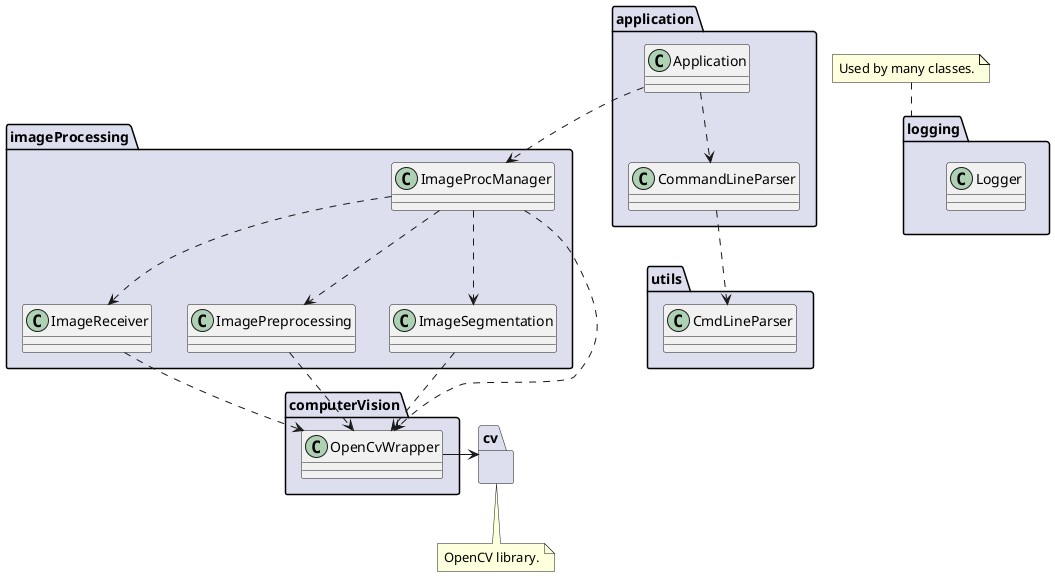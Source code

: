 @startuml class_diagram_overview

' Separator for namespace
set namespaceSeparator ::

' Logging
namespace logging #DDDEEE {
    class Logger {
    }
}
note top of logging: Used by many classes.

' Utils
namespace utils #DDDEEE {
    class CmdLineParser {
    }
}

' OpenCV
namespace cv #DDDEEE {
}
note bottom of cv: OpenCV library.

' Computer vision
namespace computerVision #DDDEEE {
    class OpenCvWrapper {
    }
    OpenCvWrapper -> cv
}

' Image processing
namespace imageProcessing #DDDEEE {
    class ImageProcManager {
    }
    ImageProcManager ..> ImageReceiver
    ImageProcManager ..> ImagePreprocessing
    ImageProcManager ..> ImageSegmentation
    ImageProcManager ..> computerVision::OpenCvWrapper

    class ImageReceiver {
    }
    ImageReceiver ..> computerVision::OpenCvWrapper

    class ImagePreprocessing {
    }
    ImagePreprocessing ..> computerVision::OpenCvWrapper

    class ImageSegmentation {
    }
    ImageSegmentation ..> computerVision::OpenCvWrapper
}

' Application
namespace application #DDDEEE {
    class Application {
    }
    Application ..> CommandLineParser
    Application ..> imageProcessing::ImageProcManager

    class CommandLineParser {
    }
    CommandLineParser ..> utils::CmdLineParser
}

@enduml
